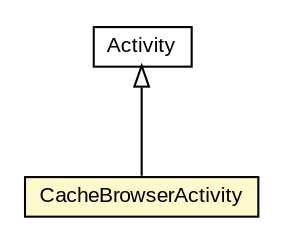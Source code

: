 #!/usr/local/bin/dot
#
# Class diagram 
# Generated by UMLGraph version R5_6-24-gf6e263 (http://www.umlgraph.org/)
#

digraph G {
	edge [fontname="arial",fontsize=10,labelfontname="arial",labelfontsize=10];
	node [fontname="arial",fontsize=10,shape=plaintext];
	nodesep=0.25;
	ranksep=0.5;
	// org.osmdroid.debug.browser.CacheBrowserActivity
	c56261 [label=<<table title="org.osmdroid.debug.browser.CacheBrowserActivity" border="0" cellborder="1" cellspacing="0" cellpadding="2" port="p" bgcolor="lemonChiffon" href="./CacheBrowserActivity.html">
		<tr><td><table border="0" cellspacing="0" cellpadding="1">
<tr><td align="center" balign="center"> CacheBrowserActivity </td></tr>
		</table></td></tr>
		</table>>, URL="./CacheBrowserActivity.html", fontname="arial", fontcolor="black", fontsize=10.0];
	//org.osmdroid.debug.browser.CacheBrowserActivity extends Activity
	c56760:p -> c56261:p [dir=back,arrowtail=empty];
	// Activity
	c56760[label=<<table title="Activity" border="0" cellborder="1" cellspacing="0" cellpadding="2" port="p" href="http://java.sun.com/j2se/1.4.2/docs/api//Activity.html">
		<tr><td><table border="0" cellspacing="0" cellpadding="1">
<tr><td align="center" balign="center"> Activity </td></tr>
		</table></td></tr>
		</table>>, fontname="arial", fontcolor="black", fontsize=10.0];
}

